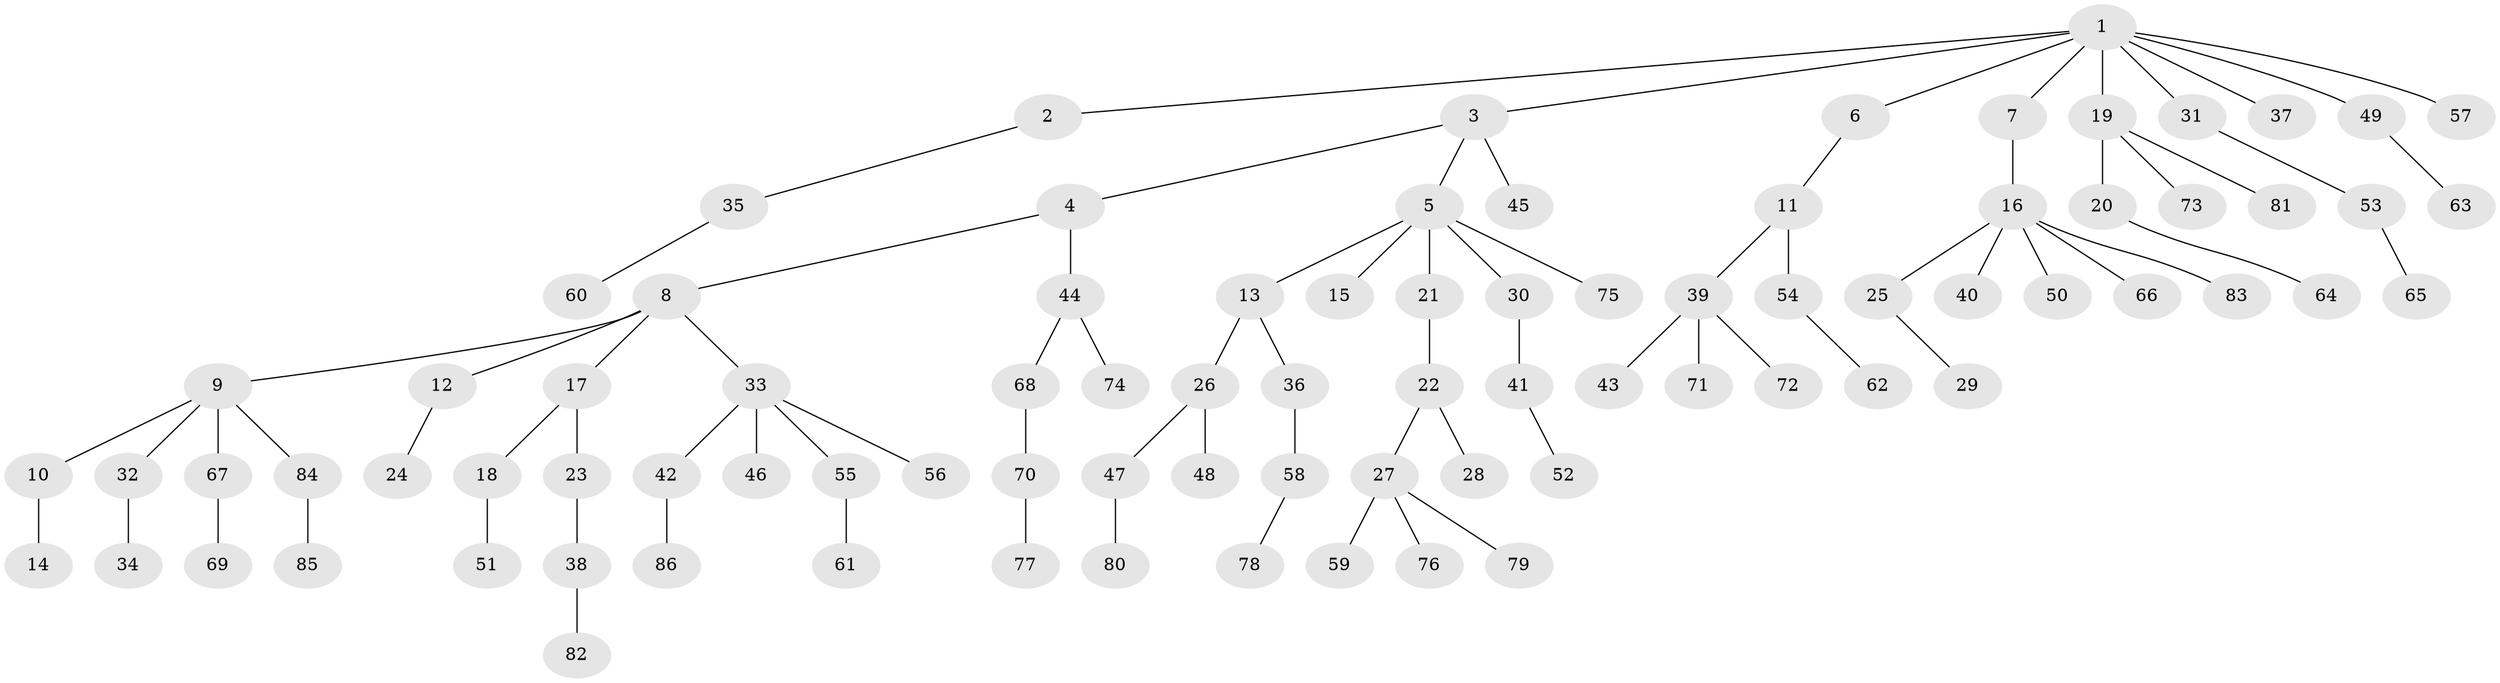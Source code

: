 // original degree distribution, {1: 0.5, 10: 0.007042253521126761, 2: 0.22535211267605634, 4: 0.028169014084507043, 3: 0.19014084507042253, 7: 0.014084507042253521, 5: 0.028169014084507043, 6: 0.007042253521126761}
// Generated by graph-tools (version 1.1) at 2025/51/03/04/25 22:51:32]
// undirected, 86 vertices, 85 edges
graph export_dot {
  node [color=gray90,style=filled];
  1;
  2;
  3;
  4;
  5;
  6;
  7;
  8;
  9;
  10;
  11;
  12;
  13;
  14;
  15;
  16;
  17;
  18;
  19;
  20;
  21;
  22;
  23;
  24;
  25;
  26;
  27;
  28;
  29;
  30;
  31;
  32;
  33;
  34;
  35;
  36;
  37;
  38;
  39;
  40;
  41;
  42;
  43;
  44;
  45;
  46;
  47;
  48;
  49;
  50;
  51;
  52;
  53;
  54;
  55;
  56;
  57;
  58;
  59;
  60;
  61;
  62;
  63;
  64;
  65;
  66;
  67;
  68;
  69;
  70;
  71;
  72;
  73;
  74;
  75;
  76;
  77;
  78;
  79;
  80;
  81;
  82;
  83;
  84;
  85;
  86;
  1 -- 2 [weight=1.0];
  1 -- 3 [weight=1.0];
  1 -- 6 [weight=1.0];
  1 -- 7 [weight=1.0];
  1 -- 19 [weight=1.0];
  1 -- 31 [weight=1.0];
  1 -- 37 [weight=1.0];
  1 -- 49 [weight=1.0];
  1 -- 57 [weight=1.0];
  2 -- 35 [weight=1.0];
  3 -- 4 [weight=1.0];
  3 -- 5 [weight=1.0];
  3 -- 45 [weight=1.0];
  4 -- 8 [weight=1.0];
  4 -- 44 [weight=1.0];
  5 -- 13 [weight=1.0];
  5 -- 15 [weight=1.0];
  5 -- 21 [weight=1.0];
  5 -- 30 [weight=1.0];
  5 -- 75 [weight=1.0];
  6 -- 11 [weight=1.0];
  7 -- 16 [weight=1.0];
  8 -- 9 [weight=1.0];
  8 -- 12 [weight=1.0];
  8 -- 17 [weight=1.0];
  8 -- 33 [weight=1.0];
  9 -- 10 [weight=1.0];
  9 -- 32 [weight=1.0];
  9 -- 67 [weight=1.0];
  9 -- 84 [weight=1.0];
  10 -- 14 [weight=1.0];
  11 -- 39 [weight=1.0];
  11 -- 54 [weight=1.0];
  12 -- 24 [weight=1.0];
  13 -- 26 [weight=1.0];
  13 -- 36 [weight=1.0];
  16 -- 25 [weight=1.0];
  16 -- 40 [weight=1.0];
  16 -- 50 [weight=1.0];
  16 -- 66 [weight=1.0];
  16 -- 83 [weight=1.0];
  17 -- 18 [weight=1.0];
  17 -- 23 [weight=1.0];
  18 -- 51 [weight=1.0];
  19 -- 20 [weight=1.0];
  19 -- 73 [weight=1.0];
  19 -- 81 [weight=1.0];
  20 -- 64 [weight=1.0];
  21 -- 22 [weight=1.0];
  22 -- 27 [weight=1.0];
  22 -- 28 [weight=2.0];
  23 -- 38 [weight=1.0];
  25 -- 29 [weight=1.0];
  26 -- 47 [weight=1.0];
  26 -- 48 [weight=1.0];
  27 -- 59 [weight=1.0];
  27 -- 76 [weight=1.0];
  27 -- 79 [weight=1.0];
  30 -- 41 [weight=1.0];
  31 -- 53 [weight=1.0];
  32 -- 34 [weight=1.0];
  33 -- 42 [weight=1.0];
  33 -- 46 [weight=1.0];
  33 -- 55 [weight=1.0];
  33 -- 56 [weight=1.0];
  35 -- 60 [weight=1.0];
  36 -- 58 [weight=1.0];
  38 -- 82 [weight=1.0];
  39 -- 43 [weight=1.0];
  39 -- 71 [weight=1.0];
  39 -- 72 [weight=1.0];
  41 -- 52 [weight=1.0];
  42 -- 86 [weight=1.0];
  44 -- 68 [weight=1.0];
  44 -- 74 [weight=1.0];
  47 -- 80 [weight=1.0];
  49 -- 63 [weight=1.0];
  53 -- 65 [weight=1.0];
  54 -- 62 [weight=1.0];
  55 -- 61 [weight=1.0];
  58 -- 78 [weight=1.0];
  67 -- 69 [weight=1.0];
  68 -- 70 [weight=1.0];
  70 -- 77 [weight=1.0];
  84 -- 85 [weight=1.0];
}
